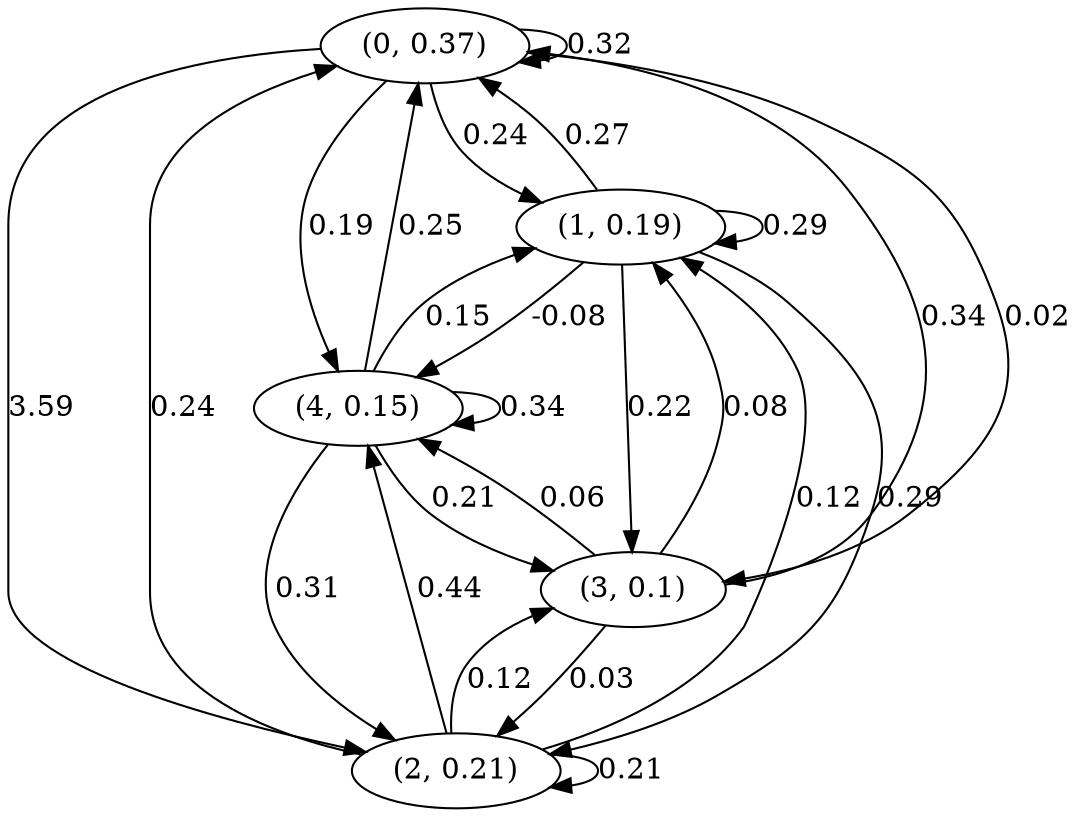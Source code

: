 digraph {
    0 [ label = "(0, 0.37)" ]
    1 [ label = "(1, 0.19)" ]
    2 [ label = "(2, 0.21)" ]
    3 [ label = "(3, 0.1)" ]
    4 [ label = "(4, 0.15)" ]
    0 -> 0 [ label = "0.32" ]
    1 -> 1 [ label = "0.29" ]
    2 -> 2 [ label = "0.21" ]
    4 -> 4 [ label = "0.34" ]
    1 -> 0 [ label = "0.27" ]
    2 -> 0 [ label = "0.24" ]
    3 -> 0 [ label = "0.34" ]
    4 -> 0 [ label = "0.25" ]
    0 -> 1 [ label = "0.24" ]
    2 -> 1 [ label = "0.12" ]
    3 -> 1 [ label = "0.08" ]
    4 -> 1 [ label = "0.15" ]
    0 -> 2 [ label = "3.59" ]
    1 -> 2 [ label = "0.29" ]
    3 -> 2 [ label = "0.03" ]
    4 -> 2 [ label = "0.31" ]
    0 -> 3 [ label = "0.02" ]
    1 -> 3 [ label = "0.22" ]
    2 -> 3 [ label = "0.12" ]
    4 -> 3 [ label = "0.21" ]
    0 -> 4 [ label = "0.19" ]
    1 -> 4 [ label = "-0.08" ]
    2 -> 4 [ label = "0.44" ]
    3 -> 4 [ label = "0.06" ]
}

